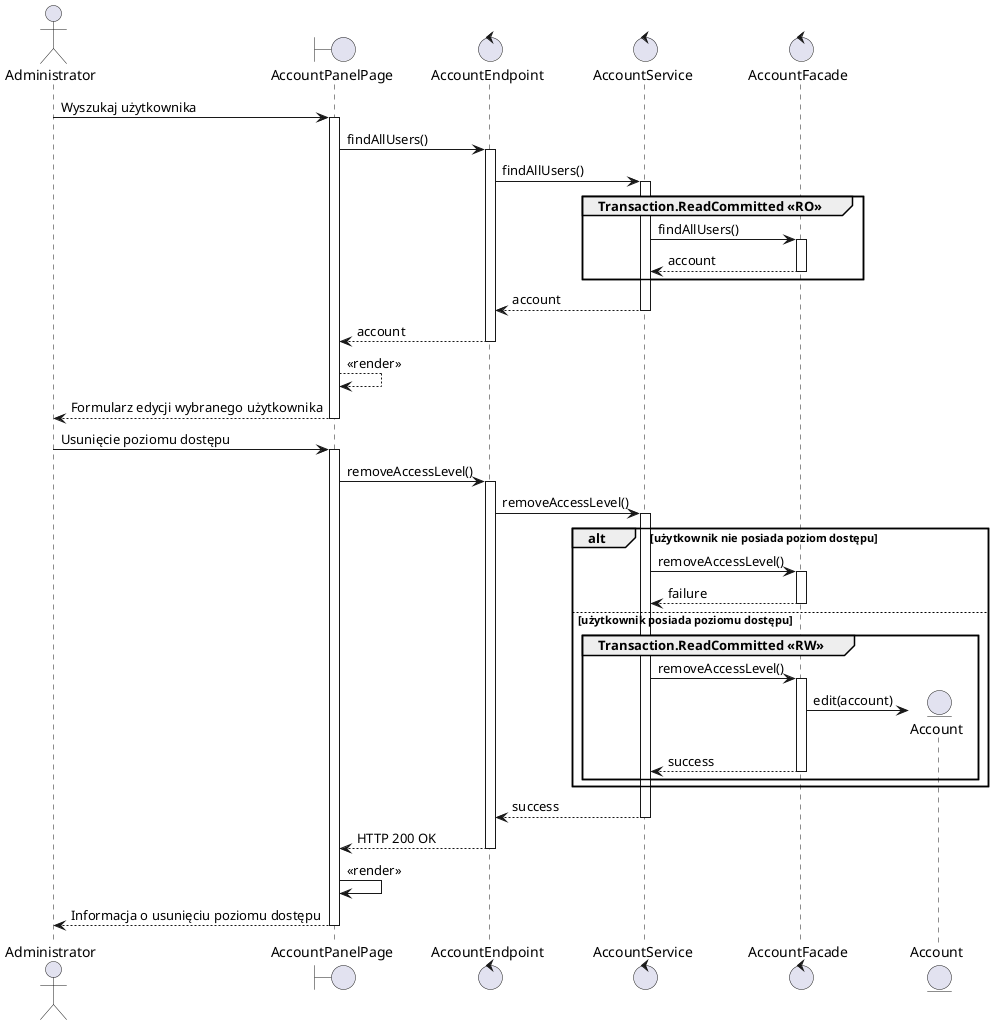 @startuml MOK.6

actor Administrator as admin
boundary AccountPanelPage as gui
control AccountEndpoint as controller
control AccountService as service
control AccountFacade as facade
entity Account as account

admin -> gui ++ : Wyszukaj użytkownika
gui -> controller ++ :  findAllUsers()
controller -> service ++ : findAllUsers()
group Transaction.ReadCommitted <<RO>>
    service -> facade ++ : findAllUsers()
    return account
end
return account
return account
gui --> gui : <<render>>
return Formularz edycji wybranego użytkownika

admin -> gui ++ : Usunięcie poziomu dostępu
gui -> controller ++ : removeAccessLevel()
controller -> service ++ : removeAccessLevel() 

alt użytkownik nie posiada poziom dostępu
    service -> facade ++ : removeAccessLevel()
    return failure
else użytkownik posiada poziomu dostępu
    group Transaction.ReadCommitted <<RW>>
        service -> facade ++ : removeAccessLevel()
        facade -> account ** : edit(account)
    return success
    end
end

return success
return HTTP 200 OK
gui -> gui : <<render>>
return Informacja o usunięciu poziomu dostępu


@enduml